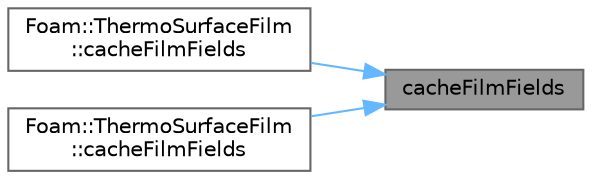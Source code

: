 digraph "cacheFilmFields"
{
 // LATEX_PDF_SIZE
  bgcolor="transparent";
  edge [fontname=Helvetica,fontsize=10,labelfontname=Helvetica,labelfontsize=10];
  node [fontname=Helvetica,fontsize=10,shape=box,height=0.2,width=0.4];
  rankdir="RL";
  Node1 [id="Node000001",label="cacheFilmFields",height=0.2,width=0.4,color="gray40", fillcolor="grey60", style="filled", fontcolor="black",tooltip=" "];
  Node1 -> Node2 [id="edge1_Node000001_Node000002",dir="back",color="steelblue1",style="solid",tooltip=" "];
  Node2 [id="Node000002",label="Foam::ThermoSurfaceFilm\l::cacheFilmFields",height=0.2,width=0.4,color="grey40", fillcolor="white", style="filled",URL="$classFoam_1_1ThermoSurfaceFilm.html#a564f5c5839c817212a25c0adbdabea92",tooltip=" "];
  Node1 -> Node3 [id="edge2_Node000001_Node000003",dir="back",color="steelblue1",style="solid",tooltip=" "];
  Node3 [id="Node000003",label="Foam::ThermoSurfaceFilm\l::cacheFilmFields",height=0.2,width=0.4,color="grey40", fillcolor="white", style="filled",URL="$classFoam_1_1ThermoSurfaceFilm.html#a82fdbe4c5d9ed27cf49e913fe805e18c",tooltip=" "];
}

